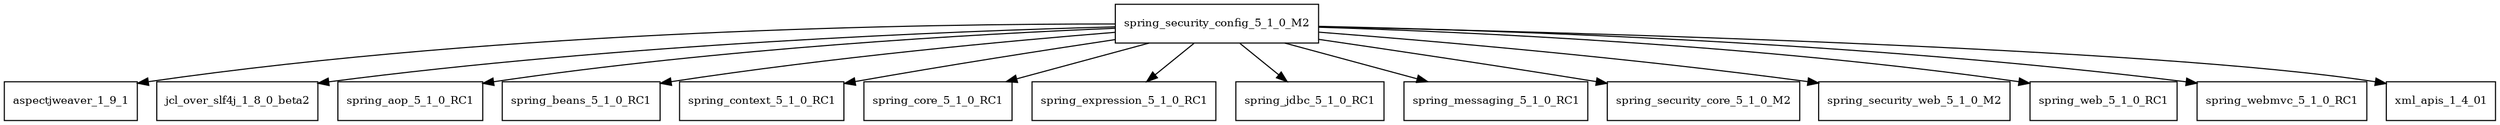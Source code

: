 digraph spring_security_config_5_1_0_M2_dependencies {
  node [shape = box, fontsize=10.0];
  spring_security_config_5_1_0_M2 -> aspectjweaver_1_9_1;
  spring_security_config_5_1_0_M2 -> jcl_over_slf4j_1_8_0_beta2;
  spring_security_config_5_1_0_M2 -> spring_aop_5_1_0_RC1;
  spring_security_config_5_1_0_M2 -> spring_beans_5_1_0_RC1;
  spring_security_config_5_1_0_M2 -> spring_context_5_1_0_RC1;
  spring_security_config_5_1_0_M2 -> spring_core_5_1_0_RC1;
  spring_security_config_5_1_0_M2 -> spring_expression_5_1_0_RC1;
  spring_security_config_5_1_0_M2 -> spring_jdbc_5_1_0_RC1;
  spring_security_config_5_1_0_M2 -> spring_messaging_5_1_0_RC1;
  spring_security_config_5_1_0_M2 -> spring_security_core_5_1_0_M2;
  spring_security_config_5_1_0_M2 -> spring_security_web_5_1_0_M2;
  spring_security_config_5_1_0_M2 -> spring_web_5_1_0_RC1;
  spring_security_config_5_1_0_M2 -> spring_webmvc_5_1_0_RC1;
  spring_security_config_5_1_0_M2 -> xml_apis_1_4_01;
}
